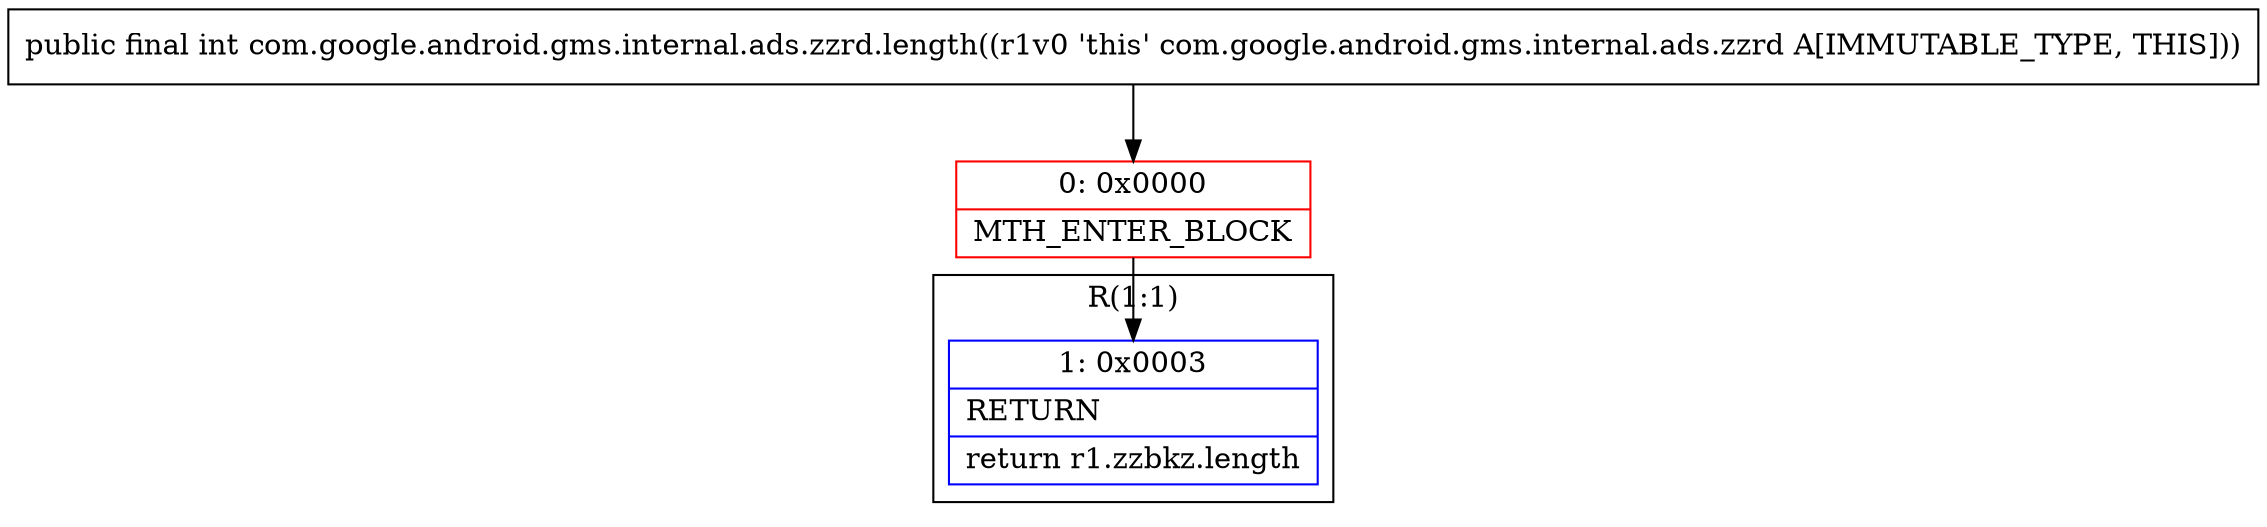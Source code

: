 digraph "CFG forcom.google.android.gms.internal.ads.zzrd.length()I" {
subgraph cluster_Region_2040161914 {
label = "R(1:1)";
node [shape=record,color=blue];
Node_1 [shape=record,label="{1\:\ 0x0003|RETURN\l|return r1.zzbkz.length\l}"];
}
Node_0 [shape=record,color=red,label="{0\:\ 0x0000|MTH_ENTER_BLOCK\l}"];
MethodNode[shape=record,label="{public final int com.google.android.gms.internal.ads.zzrd.length((r1v0 'this' com.google.android.gms.internal.ads.zzrd A[IMMUTABLE_TYPE, THIS])) }"];
MethodNode -> Node_0;
Node_0 -> Node_1;
}

